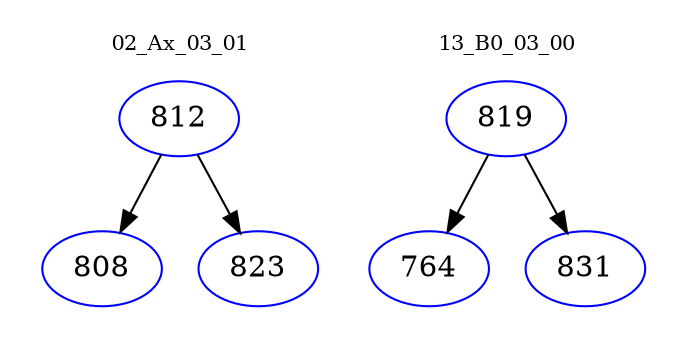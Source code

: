 digraph{
subgraph cluster_0 {
color = white
label = "02_Ax_03_01";
fontsize=10;
T0_812 [label="812", color="blue"]
T0_812 -> T0_808 [color="black"]
T0_808 [label="808", color="blue"]
T0_812 -> T0_823 [color="black"]
T0_823 [label="823", color="blue"]
}
subgraph cluster_1 {
color = white
label = "13_B0_03_00";
fontsize=10;
T1_819 [label="819", color="blue"]
T1_819 -> T1_764 [color="black"]
T1_764 [label="764", color="blue"]
T1_819 -> T1_831 [color="black"]
T1_831 [label="831", color="blue"]
}
}
